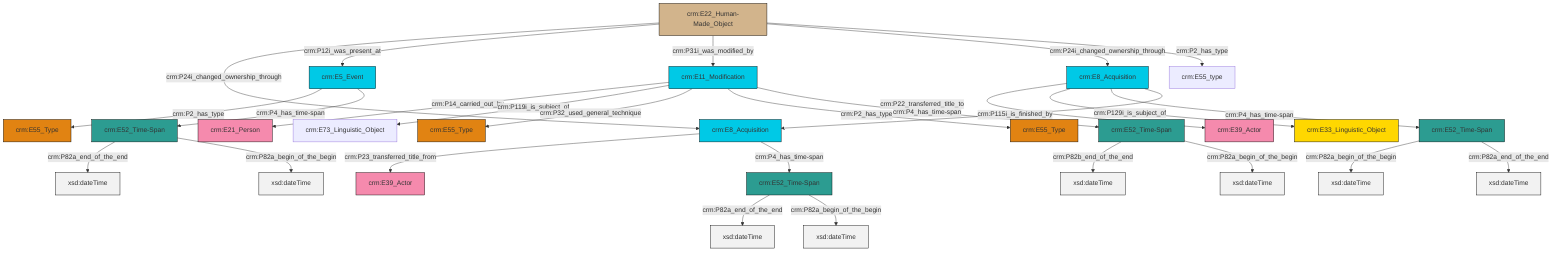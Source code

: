 graph TD
classDef Literal fill:#f2f2f2,stroke:#000000;
classDef CRM_Entity fill:#FFFFFF,stroke:#000000;
classDef Temporal_Entity fill:#00C9E6, stroke:#000000;
classDef Type fill:#E18312, stroke:#000000;
classDef Time-Span fill:#2C9C91, stroke:#000000;
classDef Appellation fill:#FFEB7F, stroke:#000000;
classDef Place fill:#008836, stroke:#000000;
classDef Persistent_Item fill:#B266B2, stroke:#000000;
classDef Conceptual_Object fill:#FFD700, stroke:#000000;
classDef Physical_Thing fill:#D2B48C, stroke:#000000;
classDef Actor fill:#f58aad, stroke:#000000;
classDef PC_Classes fill:#4ce600, stroke:#000000;
classDef Multi fill:#cccccc,stroke:#000000;

2["crm:E52_Time-Span"]:::Time-Span -->|crm:P82a_begin_of_the_begin| 3[xsd:dateTime]:::Literal
0["crm:E22_Human-Made_Object"]:::Physical_Thing -->|crm:P24i_changed_ownership_through| 6["crm:E8_Acquisition"]:::Temporal_Entity
6["crm:E8_Acquisition"]:::Temporal_Entity -->|crm:P23_transferred_title_from| 9["crm:E39_Actor"]:::Actor
10["crm:E8_Acquisition"]:::Temporal_Entity -->|crm:P22_transferred_title_to| 7["crm:E39_Actor"]:::Actor
11["crm:E5_Event"]:::Temporal_Entity -->|crm:P2_has_type| 12["crm:E55_Type"]:::Type
11["crm:E5_Event"]:::Temporal_Entity -->|crm:P4_has_time-span| 16["crm:E52_Time-Span"]:::Time-Span
0["crm:E22_Human-Made_Object"]:::Physical_Thing -->|crm:P12i_was_present_at| 11["crm:E5_Event"]:::Temporal_Entity
19["crm:E52_Time-Span"]:::Time-Span -->|crm:P82a_end_of_the_end| 20[xsd:dateTime]:::Literal
0["crm:E22_Human-Made_Object"]:::Physical_Thing -->|crm:P31i_was_modified_by| 22["crm:E11_Modification"]:::Temporal_Entity
10["crm:E8_Acquisition"]:::Temporal_Entity -->|crm:P129i_is_subject_of| 24["crm:E33_Linguistic_Object"]:::Conceptual_Object
10["crm:E8_Acquisition"]:::Temporal_Entity -->|crm:P4_has_time-span| 2["crm:E52_Time-Span"]:::Time-Span
16["crm:E52_Time-Span"]:::Time-Span -->|crm:P82a_end_of_the_end| 25[xsd:dateTime]:::Literal
2["crm:E52_Time-Span"]:::Time-Span -->|crm:P82a_end_of_the_end| 27[xsd:dateTime]:::Literal
30["crm:E52_Time-Span"]:::Time-Span -->|crm:P82b_end_of_the_end| 31[xsd:dateTime]:::Literal
6["crm:E8_Acquisition"]:::Temporal_Entity -->|crm:P4_has_time-span| 19["crm:E52_Time-Span"]:::Time-Span
10["crm:E8_Acquisition"]:::Temporal_Entity -->|crm:P115i_is_finished_by| 6["crm:E8_Acquisition"]:::Temporal_Entity
16["crm:E52_Time-Span"]:::Time-Span -->|crm:P82a_begin_of_the_begin| 33[xsd:dateTime]:::Literal
30["crm:E52_Time-Span"]:::Time-Span -->|crm:P82a_begin_of_the_begin| 34[xsd:dateTime]:::Literal
22["crm:E11_Modification"]:::Temporal_Entity -->|crm:P14_carried_out_by| 4["crm:E21_Person"]:::Actor
22["crm:E11_Modification"]:::Temporal_Entity -->|crm:P119i_is_subject_of| 35["crm:E73_Linguistic_Object"]:::Default
0["crm:E22_Human-Made_Object"]:::Physical_Thing -->|crm:P24i_changed_ownership_through| 10["crm:E8_Acquisition"]:::Temporal_Entity
22["crm:E11_Modification"]:::Temporal_Entity -->|crm:P32_used_general_technique| 17["crm:E55_Type"]:::Type
0["crm:E22_Human-Made_Object"]:::Physical_Thing -->|crm:P2_has_type| 13["crm:E55_type"]:::Default
22["crm:E11_Modification"]:::Temporal_Entity -->|crm:P2_has_type| 28["crm:E55_Type"]:::Type
19["crm:E52_Time-Span"]:::Time-Span -->|crm:P82a_begin_of_the_begin| 40[xsd:dateTime]:::Literal
22["crm:E11_Modification"]:::Temporal_Entity -->|crm:P4_has_time-span| 30["crm:E52_Time-Span"]:::Time-Span